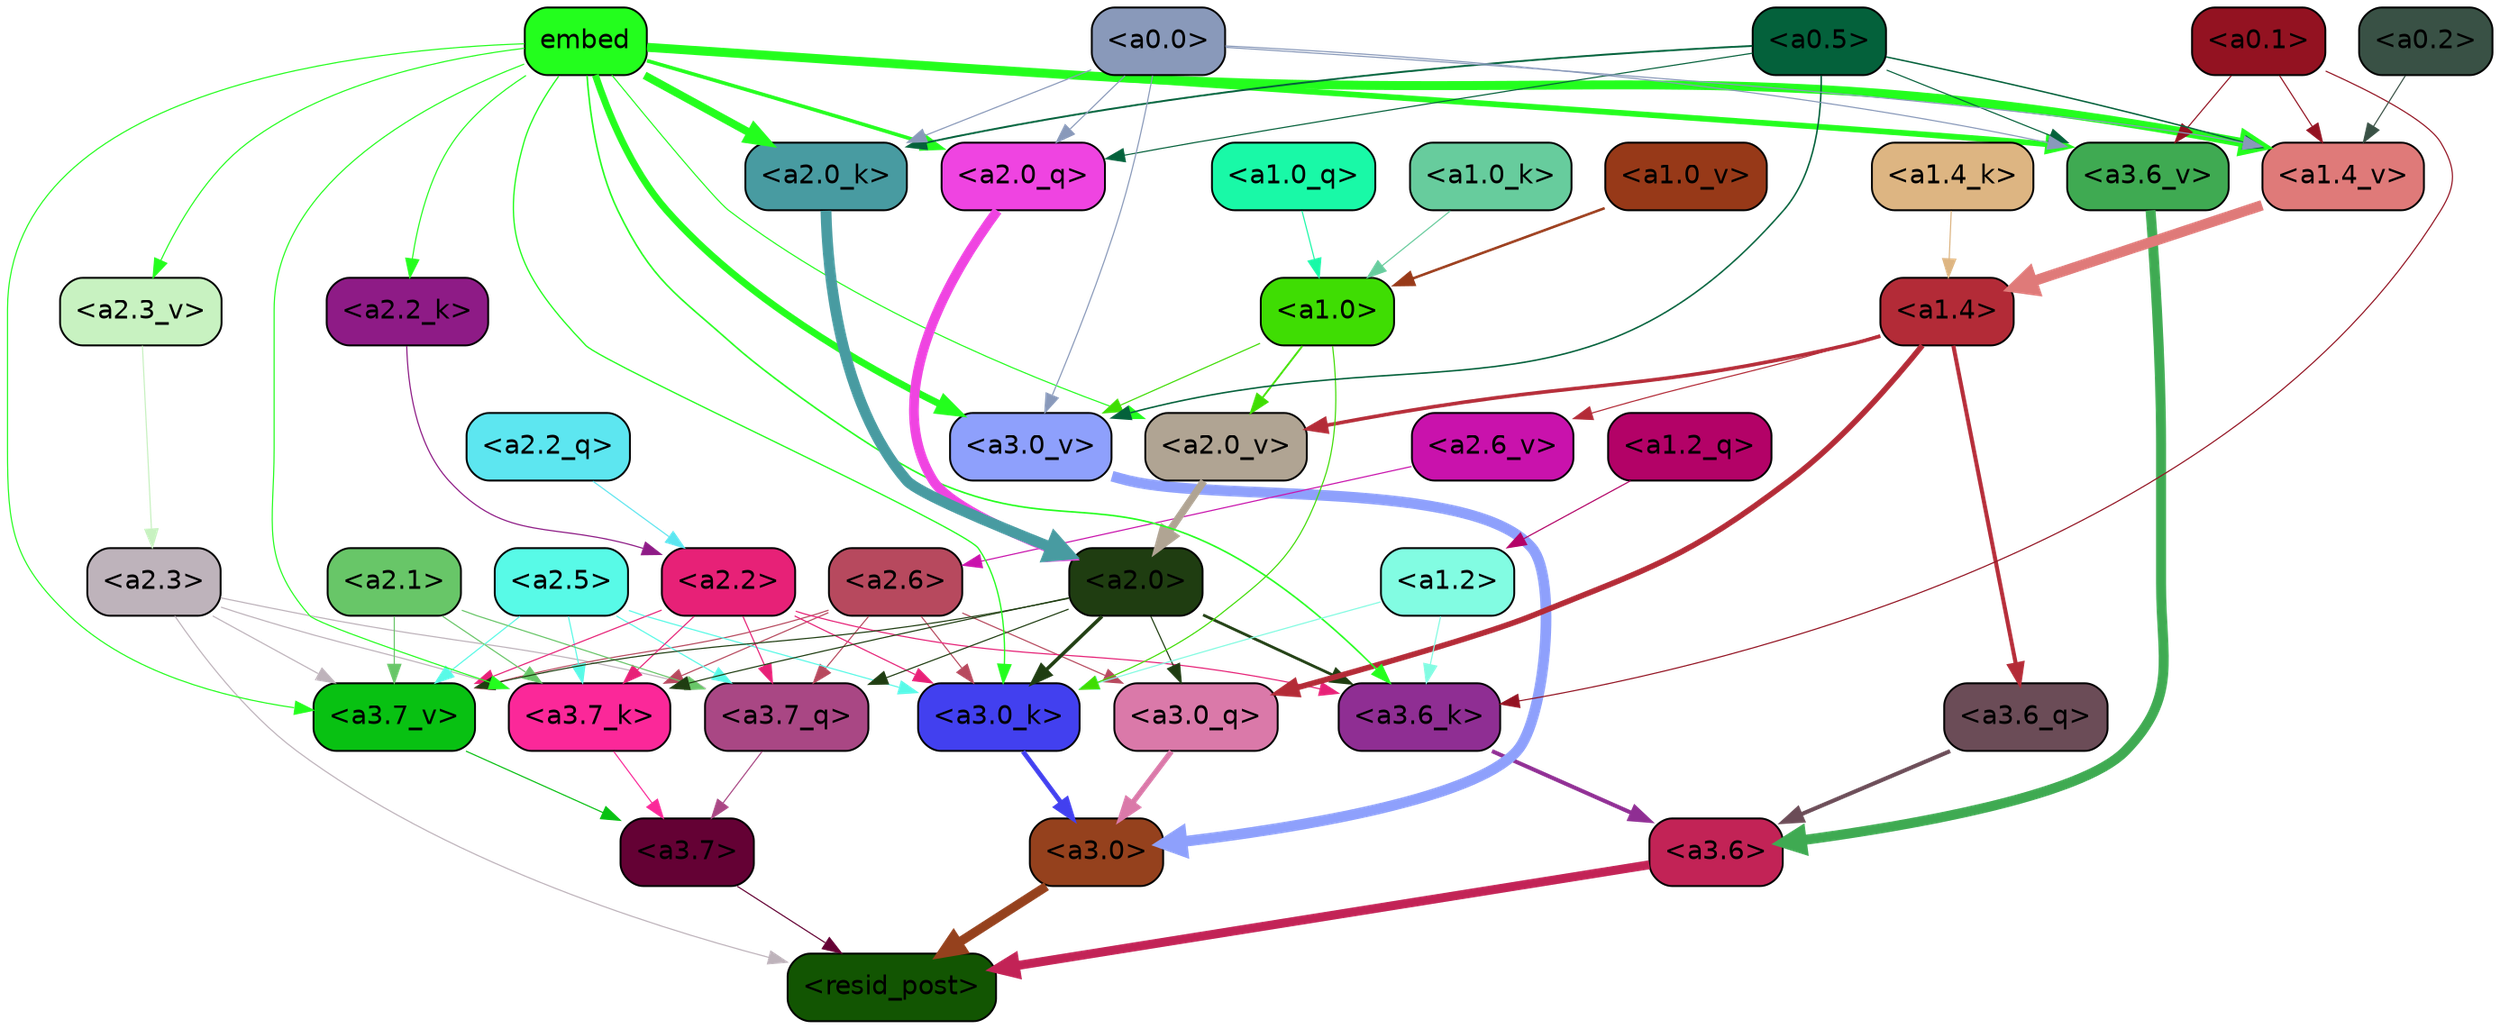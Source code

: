 strict digraph "" {
	graph [bgcolor=transparent,
		layout=dot,
		overlap=false,
		splines=true
	];
	"<a3.7>"	[color=black,
		fillcolor="#640134",
		fontname=Helvetica,
		shape=box,
		style="filled, rounded"];
	"<resid_post>"	[color=black,
		fillcolor="#125502",
		fontname=Helvetica,
		shape=box,
		style="filled, rounded"];
	"<a3.7>" -> "<resid_post>"	[color="#640134",
		penwidth=0.6];
	"<a3.6>"	[color=black,
		fillcolor="#c22356",
		fontname=Helvetica,
		shape=box,
		style="filled, rounded"];
	"<a3.6>" -> "<resid_post>"	[color="#c22356",
		penwidth=4.7534414529800415];
	"<a3.0>"	[color=black,
		fillcolor="#95411d",
		fontname=Helvetica,
		shape=box,
		style="filled, rounded"];
	"<a3.0>" -> "<resid_post>"	[color="#95411d",
		penwidth=4.898576855659485];
	"<a2.3>"	[color=black,
		fillcolor="#beb3bb",
		fontname=Helvetica,
		shape=box,
		style="filled, rounded"];
	"<a2.3>" -> "<resid_post>"	[color="#beb3bb",
		penwidth=0.6];
	"<a3.7_q>"	[color=black,
		fillcolor="#a94784",
		fontname=Helvetica,
		shape=box,
		style="filled, rounded"];
	"<a2.3>" -> "<a3.7_q>"	[color="#beb3bb",
		penwidth=0.6];
	"<a3.7_k>"	[color=black,
		fillcolor="#fb2899",
		fontname=Helvetica,
		shape=box,
		style="filled, rounded"];
	"<a2.3>" -> "<a3.7_k>"	[color="#beb3bb",
		penwidth=0.6];
	"<a3.7_v>"	[color=black,
		fillcolor="#08c112",
		fontname=Helvetica,
		shape=box,
		style="filled, rounded"];
	"<a2.3>" -> "<a3.7_v>"	[color="#beb3bb",
		penwidth=0.6];
	"<a3.7_q>" -> "<a3.7>"	[color="#a94784",
		penwidth=0.6];
	"<a3.6_q>"	[color=black,
		fillcolor="#6b4c57",
		fontname=Helvetica,
		shape=box,
		style="filled, rounded"];
	"<a3.6_q>" -> "<a3.6>"	[color="#6b4c57",
		penwidth=2.160832464694977];
	"<a3.0_q>"	[color=black,
		fillcolor="#da79a9",
		fontname=Helvetica,
		shape=box,
		style="filled, rounded"];
	"<a3.0_q>" -> "<a3.0>"	[color="#da79a9",
		penwidth=2.870753765106201];
	"<a3.7_k>" -> "<a3.7>"	[color="#fb2899",
		penwidth=0.6];
	"<a3.6_k>"	[color=black,
		fillcolor="#8f2e93",
		fontname=Helvetica,
		shape=box,
		style="filled, rounded"];
	"<a3.6_k>" -> "<a3.6>"	[color="#8f2e93",
		penwidth=2.13908451795578];
	"<a3.0_k>"	[color=black,
		fillcolor="#4240ef",
		fontname=Helvetica,
		shape=box,
		style="filled, rounded"];
	"<a3.0_k>" -> "<a3.0>"	[color="#4240ef",
		penwidth=2.520303964614868];
	"<a3.7_v>" -> "<a3.7>"	[color="#08c112",
		penwidth=0.6];
	"<a3.6_v>"	[color=black,
		fillcolor="#3faa52",
		fontname=Helvetica,
		shape=box,
		style="filled, rounded"];
	"<a3.6_v>" -> "<a3.6>"	[color="#3faa52",
		penwidth=5.297133803367615];
	"<a3.0_v>"	[color=black,
		fillcolor="#8ea0fc",
		fontname=Helvetica,
		shape=box,
		style="filled, rounded"];
	"<a3.0_v>" -> "<a3.0>"	[color="#8ea0fc",
		penwidth=5.680712580680847];
	"<a2.6>"	[color=black,
		fillcolor="#b7495e",
		fontname=Helvetica,
		shape=box,
		style="filled, rounded"];
	"<a2.6>" -> "<a3.7_q>"	[color="#b7495e",
		penwidth=0.6];
	"<a2.6>" -> "<a3.0_q>"	[color="#b7495e",
		penwidth=0.6];
	"<a2.6>" -> "<a3.7_k>"	[color="#b7495e",
		penwidth=0.6];
	"<a2.6>" -> "<a3.0_k>"	[color="#b7495e",
		penwidth=0.6];
	"<a2.6>" -> "<a3.7_v>"	[color="#b7495e",
		penwidth=0.6];
	"<a2.5>"	[color=black,
		fillcolor="#58fae7",
		fontname=Helvetica,
		shape=box,
		style="filled, rounded"];
	"<a2.5>" -> "<a3.7_q>"	[color="#58fae7",
		penwidth=0.6];
	"<a2.5>" -> "<a3.7_k>"	[color="#58fae7",
		penwidth=0.6];
	"<a2.5>" -> "<a3.0_k>"	[color="#58fae7",
		penwidth=0.6];
	"<a2.5>" -> "<a3.7_v>"	[color="#58fae7",
		penwidth=0.6];
	"<a2.2>"	[color=black,
		fillcolor="#e72177",
		fontname=Helvetica,
		shape=box,
		style="filled, rounded"];
	"<a2.2>" -> "<a3.7_q>"	[color="#e72177",
		penwidth=0.6];
	"<a2.2>" -> "<a3.7_k>"	[color="#e72177",
		penwidth=0.6];
	"<a2.2>" -> "<a3.6_k>"	[color="#e72177",
		penwidth=0.6];
	"<a2.2>" -> "<a3.0_k>"	[color="#e72177",
		penwidth=0.6];
	"<a2.2>" -> "<a3.7_v>"	[color="#e72177",
		penwidth=0.6];
	"<a2.1>"	[color=black,
		fillcolor="#68c668",
		fontname=Helvetica,
		shape=box,
		style="filled, rounded"];
	"<a2.1>" -> "<a3.7_q>"	[color="#68c668",
		penwidth=0.6];
	"<a2.1>" -> "<a3.7_k>"	[color="#68c668",
		penwidth=0.6];
	"<a2.1>" -> "<a3.7_v>"	[color="#68c668",
		penwidth=0.6];
	"<a2.0>"	[color=black,
		fillcolor="#1f3d11",
		fontname=Helvetica,
		shape=box,
		style="filled, rounded"];
	"<a2.0>" -> "<a3.7_q>"	[color="#1f3d11",
		penwidth=0.6];
	"<a2.0>" -> "<a3.0_q>"	[color="#1f3d11",
		penwidth=0.6];
	"<a2.0>" -> "<a3.7_k>"	[color="#1f3d11",
		penwidth=0.6];
	"<a2.0>" -> "<a3.6_k>"	[color="#1f3d11",
		penwidth=1.4784413101151586];
	"<a2.0>" -> "<a3.0_k>"	[color="#1f3d11",
		penwidth=1.8858084231615067];
	"<a2.0>" -> "<a3.7_v>"	[color="#1f3d11",
		penwidth=0.6];
	"<a1.4>"	[color=black,
		fillcolor="#b32b37",
		fontname=Helvetica,
		shape=box,
		style="filled, rounded"];
	"<a1.4>" -> "<a3.6_q>"	[color="#b32b37",
		penwidth=2.149975523352623];
	"<a1.4>" -> "<a3.0_q>"	[color="#b32b37",
		penwidth=3.0018038749694824];
	"<a2.6_v>"	[color=black,
		fillcolor="#c912ac",
		fontname=Helvetica,
		shape=box,
		style="filled, rounded"];
	"<a1.4>" -> "<a2.6_v>"	[color="#b32b37",
		penwidth=0.6];
	"<a2.0_v>"	[color=black,
		fillcolor="#b0a493",
		fontname=Helvetica,
		shape=box,
		style="filled, rounded"];
	"<a1.4>" -> "<a2.0_v>"	[color="#b32b37",
		penwidth=1.925402581691742];
	embed	[color=black,
		fillcolor="#23fe1d",
		fontname=Helvetica,
		shape=box,
		style="filled, rounded"];
	embed -> "<a3.7_k>"	[color="#23fe1d",
		penwidth=0.6];
	embed -> "<a3.6_k>"	[color="#23fe1d",
		penwidth=0.8552796393632889];
	embed -> "<a3.0_k>"	[color="#23fe1d",
		penwidth=0.691851794719696];
	embed -> "<a3.7_v>"	[color="#23fe1d",
		penwidth=0.6];
	embed -> "<a3.6_v>"	[color="#23fe1d",
		penwidth=3.067279100418091];
	embed -> "<a3.0_v>"	[color="#23fe1d",
		penwidth=3.6927278637886047];
	"<a2.0_q>"	[color=black,
		fillcolor="#ef44e1",
		fontname=Helvetica,
		shape=box,
		style="filled, rounded"];
	embed -> "<a2.0_q>"	[color="#23fe1d",
		penwidth=1.944248914718628];
	"<a2.2_k>"	[color=black,
		fillcolor="#8e1b86",
		fontname=Helvetica,
		shape=box,
		style="filled, rounded"];
	embed -> "<a2.2_k>"	[color="#23fe1d",
		penwidth=0.6];
	"<a2.0_k>"	[color=black,
		fillcolor="#489ba1",
		fontname=Helvetica,
		shape=box,
		style="filled, rounded"];
	embed -> "<a2.0_k>"	[color="#23fe1d",
		penwidth=4.198909968137741];
	"<a2.3_v>"	[color=black,
		fillcolor="#c8f2c1",
		fontname=Helvetica,
		shape=box,
		style="filled, rounded"];
	embed -> "<a2.3_v>"	[color="#23fe1d",
		penwidth=0.6];
	embed -> "<a2.0_v>"	[color="#23fe1d",
		penwidth=0.6];
	"<a1.4_v>"	[color=black,
		fillcolor="#df7a79",
		fontname=Helvetica,
		shape=box,
		style="filled, rounded"];
	embed -> "<a1.4_v>"	[color="#23fe1d",
		penwidth=4.780120432376862];
	"<a1.2>"	[color=black,
		fillcolor="#82fce2",
		fontname=Helvetica,
		shape=box,
		style="filled, rounded"];
	"<a1.2>" -> "<a3.6_k>"	[color="#82fce2",
		penwidth=0.6];
	"<a1.2>" -> "<a3.0_k>"	[color="#82fce2",
		penwidth=0.6];
	"<a0.1>"	[color=black,
		fillcolor="#931221",
		fontname=Helvetica,
		shape=box,
		style="filled, rounded"];
	"<a0.1>" -> "<a3.6_k>"	[color="#931221",
		penwidth=0.6];
	"<a0.1>" -> "<a3.6_v>"	[color="#931221",
		penwidth=0.6];
	"<a0.1>" -> "<a1.4_v>"	[color="#931221",
		penwidth=0.6];
	"<a1.0>"	[color=black,
		fillcolor="#3fdd03",
		fontname=Helvetica,
		shape=box,
		style="filled, rounded"];
	"<a1.0>" -> "<a3.0_k>"	[color="#3fdd03",
		penwidth=0.6];
	"<a1.0>" -> "<a3.0_v>"	[color="#3fdd03",
		penwidth=0.6];
	"<a1.0>" -> "<a2.0_v>"	[color="#3fdd03",
		penwidth=0.9920598268508911];
	"<a0.5>"	[color=black,
		fillcolor="#04613b",
		fontname=Helvetica,
		shape=box,
		style="filled, rounded"];
	"<a0.5>" -> "<a3.6_v>"	[color="#04613b",
		penwidth=0.6];
	"<a0.5>" -> "<a3.0_v>"	[color="#04613b",
		penwidth=0.8028683364391327];
	"<a0.5>" -> "<a2.0_q>"	[color="#04613b",
		penwidth=0.6];
	"<a0.5>" -> "<a2.0_k>"	[color="#04613b",
		penwidth=0.9883035719394684];
	"<a0.5>" -> "<a1.4_v>"	[color="#04613b",
		penwidth=0.7686666250228882];
	"<a0.0>"	[color=black,
		fillcolor="#8999ba",
		fontname=Helvetica,
		shape=box,
		style="filled, rounded"];
	"<a0.0>" -> "<a3.6_v>"	[color="#8999ba",
		penwidth=0.6];
	"<a0.0>" -> "<a3.0_v>"	[color="#8999ba",
		penwidth=0.6];
	"<a0.0>" -> "<a2.0_q>"	[color="#8999ba",
		penwidth=0.6];
	"<a0.0>" -> "<a2.0_k>"	[color="#8999ba",
		penwidth=0.6];
	"<a0.0>" -> "<a1.4_v>"	[color="#8999ba",
		penwidth=0.6];
	"<a2.2_q>"	[color=black,
		fillcolor="#5de6f0",
		fontname=Helvetica,
		shape=box,
		style="filled, rounded"];
	"<a2.2_q>" -> "<a2.2>"	[color="#5de6f0",
		penwidth=0.6];
	"<a2.0_q>" -> "<a2.0>"	[color="#ef44e1",
		penwidth=5.1847569942474365];
	"<a2.2_k>" -> "<a2.2>"	[color="#8e1b86",
		penwidth=0.6149471998214722];
	"<a2.0_k>" -> "<a2.0>"	[color="#489ba1",
		penwidth=5.773491740226746];
	"<a2.6_v>" -> "<a2.6>"	[color="#c912ac",
		penwidth=0.6];
	"<a2.3_v>" -> "<a2.3>"	[color="#c8f2c1",
		penwidth=0.6];
	"<a2.0_v>" -> "<a2.0>"	[color="#b0a493",
		penwidth=3.9731863737106323];
	"<a1.2_q>"	[color=black,
		fillcolor="#b30267",
		fontname=Helvetica,
		shape=box,
		style="filled, rounded"];
	"<a1.2_q>" -> "<a1.2>"	[color="#b30267",
		penwidth=0.6];
	"<a1.0_q>"	[color=black,
		fillcolor="#19f9a7",
		fontname=Helvetica,
		shape=box,
		style="filled, rounded"];
	"<a1.0_q>" -> "<a1.0>"	[color="#19f9a7",
		penwidth=0.6];
	"<a1.4_k>"	[color=black,
		fillcolor="#ddb582",
		fontname=Helvetica,
		shape=box,
		style="filled, rounded"];
	"<a1.4_k>" -> "<a1.4>"	[color="#ddb582",
		penwidth=0.6];
	"<a1.0_k>"	[color=black,
		fillcolor="#67cc9d",
		fontname=Helvetica,
		shape=box,
		style="filled, rounded"];
	"<a1.0_k>" -> "<a1.0>"	[color="#67cc9d",
		penwidth=0.6];
	"<a1.4_v>" -> "<a1.4>"	[color="#df7a79",
		penwidth=5.565408229827881];
	"<a1.0_v>"	[color=black,
		fillcolor="#973918",
		fontname=Helvetica,
		shape=box,
		style="filled, rounded"];
	"<a1.0_v>" -> "<a1.0>"	[color="#973918",
		penwidth=1.3358666002750397];
	"<a0.2>"	[color=black,
		fillcolor="#395145",
		fontname=Helvetica,
		shape=box,
		style="filled, rounded"];
	"<a0.2>" -> "<a1.4_v>"	[color="#395145",
		penwidth=0.6];
}
